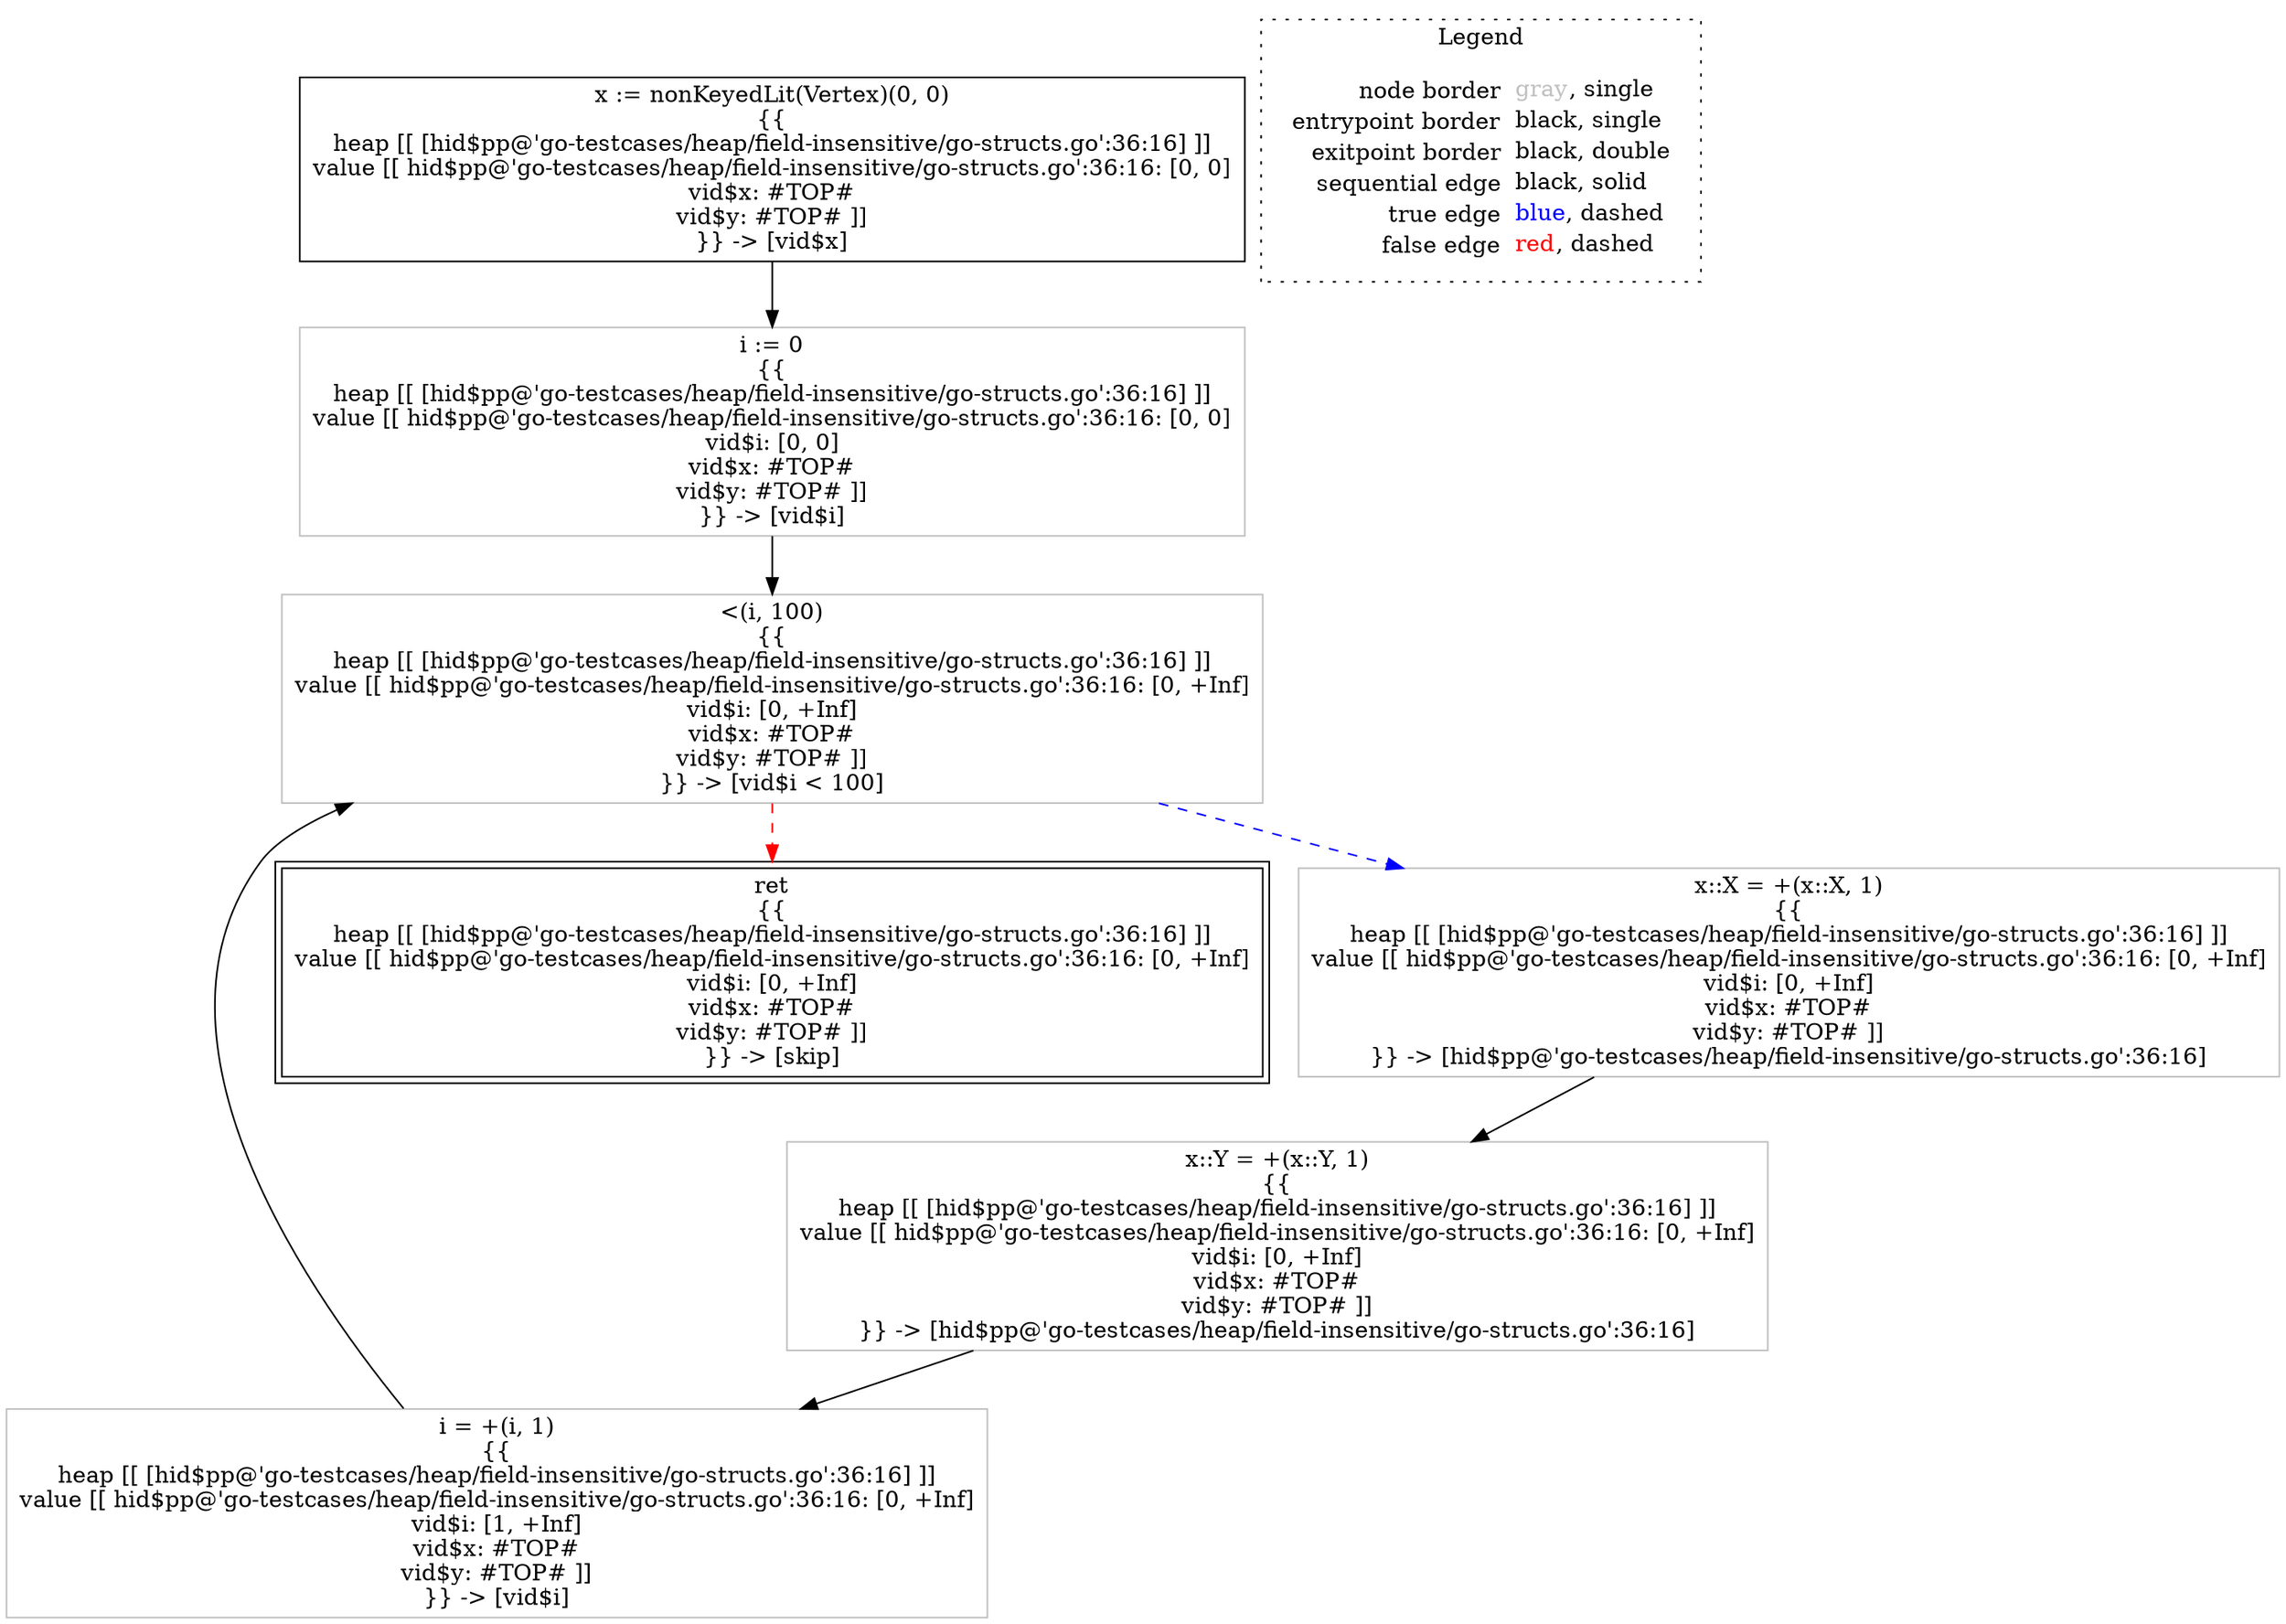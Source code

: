 digraph {
	"node0" [shape="rect",color="black",label=<x := nonKeyedLit(Vertex)(0, 0)<BR/>{{<BR/>heap [[ [hid$pp@'go-testcases/heap/field-insensitive/go-structs.go':36:16] ]]<BR/>value [[ hid$pp@'go-testcases/heap/field-insensitive/go-structs.go':36:16: [0, 0]<BR/>vid$x: #TOP#<BR/>vid$y: #TOP# ]]<BR/>}} -&gt; [vid$x]>];
	"node1" [shape="rect",color="gray",label=<i := 0<BR/>{{<BR/>heap [[ [hid$pp@'go-testcases/heap/field-insensitive/go-structs.go':36:16] ]]<BR/>value [[ hid$pp@'go-testcases/heap/field-insensitive/go-structs.go':36:16: [0, 0]<BR/>vid$i: [0, 0]<BR/>vid$x: #TOP#<BR/>vid$y: #TOP# ]]<BR/>}} -&gt; [vid$i]>];
	"node2" [shape="rect",color="gray",label=<i = +(i, 1)<BR/>{{<BR/>heap [[ [hid$pp@'go-testcases/heap/field-insensitive/go-structs.go':36:16] ]]<BR/>value [[ hid$pp@'go-testcases/heap/field-insensitive/go-structs.go':36:16: [0, +Inf]<BR/>vid$i: [1, +Inf]<BR/>vid$x: #TOP#<BR/>vid$y: #TOP# ]]<BR/>}} -&gt; [vid$i]>];
	"node3" [shape="rect",color="black",peripheries="2",label=<ret<BR/>{{<BR/>heap [[ [hid$pp@'go-testcases/heap/field-insensitive/go-structs.go':36:16] ]]<BR/>value [[ hid$pp@'go-testcases/heap/field-insensitive/go-structs.go':36:16: [0, +Inf]<BR/>vid$i: [0, +Inf]<BR/>vid$x: #TOP#<BR/>vid$y: #TOP# ]]<BR/>}} -&gt; [skip]>];
	"node4" [shape="rect",color="gray",label=<x::X = +(x::X, 1)<BR/>{{<BR/>heap [[ [hid$pp@'go-testcases/heap/field-insensitive/go-structs.go':36:16] ]]<BR/>value [[ hid$pp@'go-testcases/heap/field-insensitive/go-structs.go':36:16: [0, +Inf]<BR/>vid$i: [0, +Inf]<BR/>vid$x: #TOP#<BR/>vid$y: #TOP# ]]<BR/>}} -&gt; [hid$pp@'go-testcases/heap/field-insensitive/go-structs.go':36:16]>];
	"node5" [shape="rect",color="gray",label=<&lt;(i, 100)<BR/>{{<BR/>heap [[ [hid$pp@'go-testcases/heap/field-insensitive/go-structs.go':36:16] ]]<BR/>value [[ hid$pp@'go-testcases/heap/field-insensitive/go-structs.go':36:16: [0, +Inf]<BR/>vid$i: [0, +Inf]<BR/>vid$x: #TOP#<BR/>vid$y: #TOP# ]]<BR/>}} -&gt; [vid$i &lt; 100]>];
	"node6" [shape="rect",color="gray",label=<x::Y = +(x::Y, 1)<BR/>{{<BR/>heap [[ [hid$pp@'go-testcases/heap/field-insensitive/go-structs.go':36:16] ]]<BR/>value [[ hid$pp@'go-testcases/heap/field-insensitive/go-structs.go':36:16: [0, +Inf]<BR/>vid$i: [0, +Inf]<BR/>vid$x: #TOP#<BR/>vid$y: #TOP# ]]<BR/>}} -&gt; [hid$pp@'go-testcases/heap/field-insensitive/go-structs.go':36:16]>];
	"node1" -> "node5" [color="black"];
	"node0" -> "node1" [color="black"];
	"node2" -> "node5" [color="black"];
	"node4" -> "node6" [color="black"];
	"node5" -> "node3" [color="red",style="dashed"];
	"node5" -> "node4" [color="blue",style="dashed"];
	"node6" -> "node2" [color="black"];
subgraph cluster_legend {
	label="Legend";
	style=dotted;
	node [shape=plaintext];
	"legend" [label=<<table border="0" cellpadding="2" cellspacing="0" cellborder="0"><tr><td align="right">node border&nbsp;</td><td align="left"><font color="gray">gray</font>, single</td></tr><tr><td align="right">entrypoint border&nbsp;</td><td align="left"><font color="black">black</font>, single</td></tr><tr><td align="right">exitpoint border&nbsp;</td><td align="left"><font color="black">black</font>, double</td></tr><tr><td align="right">sequential edge&nbsp;</td><td align="left"><font color="black">black</font>, solid</td></tr><tr><td align="right">true edge&nbsp;</td><td align="left"><font color="blue">blue</font>, dashed</td></tr><tr><td align="right">false edge&nbsp;</td><td align="left"><font color="red">red</font>, dashed</td></tr></table>>];
}

}
